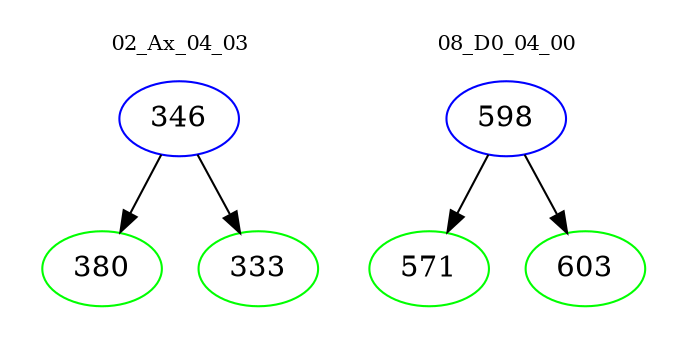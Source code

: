 digraph{
subgraph cluster_0 {
color = white
label = "02_Ax_04_03";
fontsize=10;
T0_346 [label="346", color="blue"]
T0_346 -> T0_380 [color="black"]
T0_380 [label="380", color="green"]
T0_346 -> T0_333 [color="black"]
T0_333 [label="333", color="green"]
}
subgraph cluster_1 {
color = white
label = "08_D0_04_00";
fontsize=10;
T1_598 [label="598", color="blue"]
T1_598 -> T1_571 [color="black"]
T1_571 [label="571", color="green"]
T1_598 -> T1_603 [color="black"]
T1_603 [label="603", color="green"]
}
}
